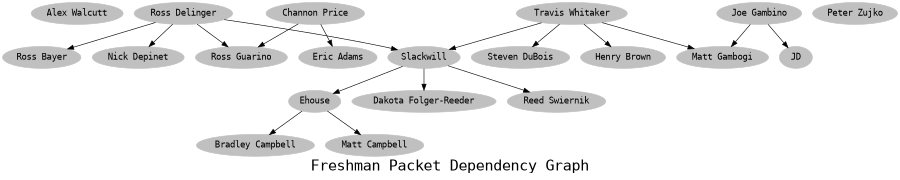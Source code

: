 digraph "Packet Dependencies" {
	graph [ fontname = "Monospace",
		fontsize = 24,
		label = "Freshman Packet Dependency Graph",
		size = "6,6" ];
	node [	shape = oval,
		color = grey,
		style = filled,
		fontname = "Monospace" ];

	"Alex Walcutt";
	"Bradley Campbell";
	"Channon Price";
	"Dakota Folger-Reeder";
	"Ehouse";
	"Eric Adams";
	"Henry Brown";
	"JD";
	"Joe Gambino";
	"Matt Campbell";
	"Matt Gambogi";
	"Nick Depinet";
	"Peter Zujko";
	"Reed Swiernik";
	"Ross Bayer";
	"Ross Delinger";
	"Ross Guarino";
	"Slackwill";
	"Steven DuBois"
	"Travis Whitaker";

	"Channon Price" -> "Eric Adams";
	"Channon Price" -> "Ross Guarino";
	"Ehouse" -> "Bradley Campbell";
	"Ehouse" -> "Matt Campbell";
	"Joe Gambino" -> "JD";
	"Joe Gambino" -> "Matt Gambogi";
	"Ross Delinger" -> "Nick Depinet";
	"Ross Delinger" -> "Ross Bayer";
	"Ross Delinger" -> "Ross Guarino";
	"Ross Delinger" -> "Slackwill";
	"Slackwill" -> "Dakota Folger-Reeder";
	"Slackwill" -> "Ehouse";
	"Slackwill" -> "Reed Swiernik";
	"Travis Whitaker" -> "Matt Gambogi";
	"Travis Whitaker" -> "Steven DuBois";
	"Travis Whitaker" -> "Henry Brown";
	"Travis Whitaker" -> "Slackwill";
}
